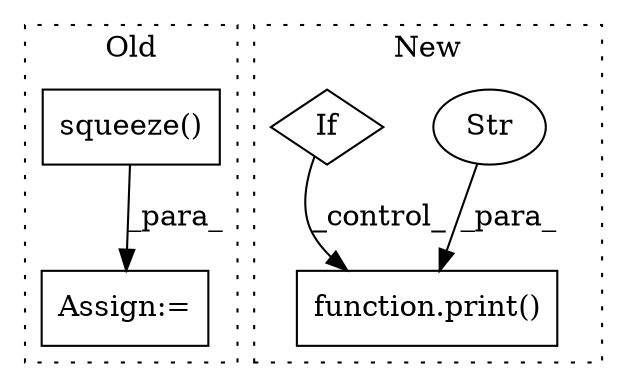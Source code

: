 digraph G {
subgraph cluster0 {
1 [label="squeeze()" a="75" s="1537" l="50" shape="box"];
3 [label="Assign:=" a="68" s="1534" l="3" shape="box"];
label = "Old";
style="dotted";
}
subgraph cluster1 {
2 [label="function.print()" a="75" s="1713,1783" l="6,1" shape="box"];
4 [label="Str" a="66" s="1719" l="48" shape="ellipse"];
5 [label="If" a="96" s="1578" l="3" shape="diamond"];
label = "New";
style="dotted";
}
1 -> 3 [label="_para_"];
4 -> 2 [label="_para_"];
5 -> 2 [label="_control_"];
}